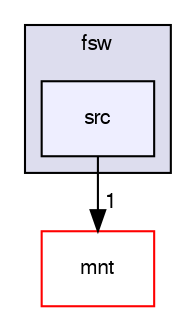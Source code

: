 digraph G {
  compound=true
  node [ fontsize="10", fontname="FreeSans"];
  edge [ labelfontsize="10", labelfontname="FreeSans"];
  subgraph clusterdir_0f7a9cf258ca22037315b30d0162d320 {
    graph [ bgcolor="#ddddee", pencolor="black", label="fsw" fontname="FreeSans", fontsize="10", URL="dir_0f7a9cf258ca22037315b30d0162d320.html"]
  dir_c0dfbba849b946d8b03b78592daaf924 [shape=box, label="src", style="filled", fillcolor="#eeeeff", pencolor="black", URL="dir_c0dfbba849b946d8b03b78592daaf924.html"];
  }
  dir_b8d1739202f65d59e58cdec119e32197 [shape=box label="mnt" fillcolor="white" style="filled" color="red" URL="dir_b8d1739202f65d59e58cdec119e32197.html"];
  dir_c0dfbba849b946d8b03b78592daaf924->dir_b8d1739202f65d59e58cdec119e32197 [headlabel="1", labeldistance=1.5 headhref="dir_000002_000003.html"];
}
